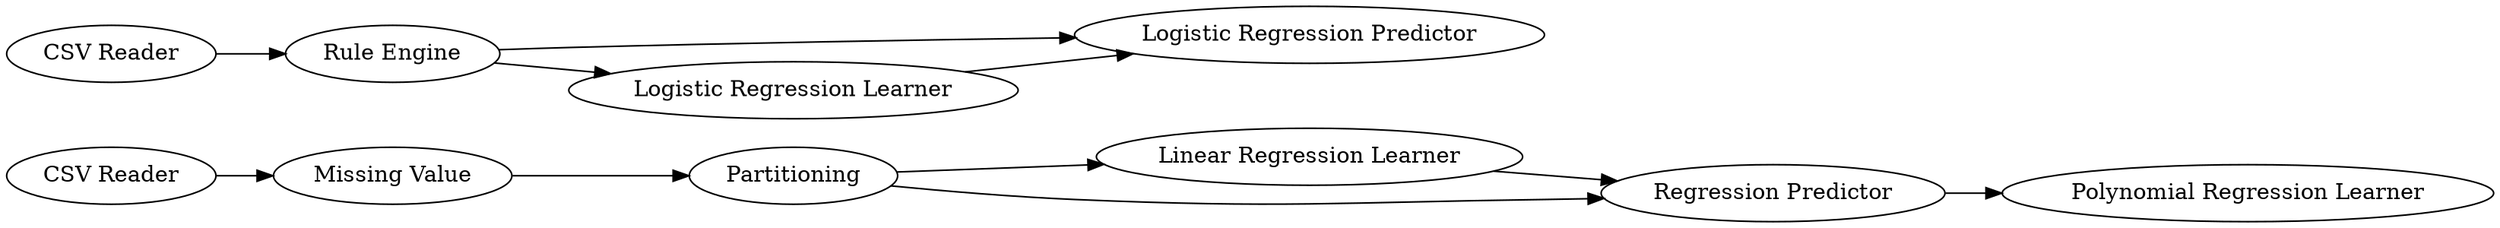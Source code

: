 digraph {
	"-1148185707028578682_6" [label="Polynomial Regression Learner"]
	"-1148185707028578682_4" [label="Linear Regression Learner"]
	"-1148185707028578682_1" [label="CSV Reader"]
	"-1148185707028578682_5" [label="Regression Predictor"]
	"-1148185707028578682_2" [label="Missing Value"]
	"-1148185707028578682_3" [label=Partitioning]
	"-1148185707028578682_7" [label="CSV Reader"]
	"-1148185707028578682_8" [label="Rule Engine"]
	"-1148185707028578682_11" [label="Logistic Regression Predictor"]
	"-1148185707028578682_10" [label="Logistic Regression Learner"]
	"-1148185707028578682_5" -> "-1148185707028578682_6"
	"-1148185707028578682_1" -> "-1148185707028578682_2"
	"-1148185707028578682_2" -> "-1148185707028578682_3"
	"-1148185707028578682_8" -> "-1148185707028578682_10"
	"-1148185707028578682_3" -> "-1148185707028578682_5"
	"-1148185707028578682_10" -> "-1148185707028578682_11"
	"-1148185707028578682_4" -> "-1148185707028578682_5"
	"-1148185707028578682_7" -> "-1148185707028578682_8"
	"-1148185707028578682_3" -> "-1148185707028578682_4"
	"-1148185707028578682_8" -> "-1148185707028578682_11"
	rankdir=LR
}
